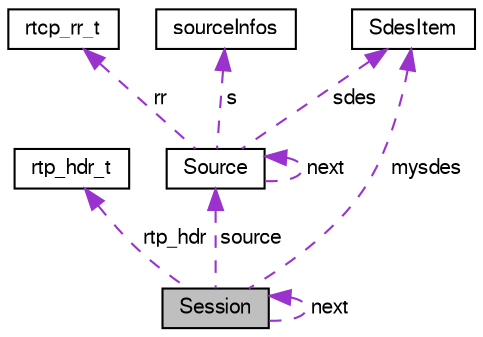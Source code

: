 digraph "Session"
{
 // LATEX_PDF_SIZE
  bgcolor="transparent";
  edge [fontname="FreeSans",fontsize="10",labelfontname="FreeSans",labelfontsize="10"];
  node [fontname="FreeSans",fontsize="10",shape=record];
  Node1 [label="Session",height=0.2,width=0.4,color="black", fillcolor="grey75", style="filled", fontcolor="black",tooltip="Session class Structure of a RTP session."];
  Node2 -> Node1 [dir="back",color="darkorchid3",fontsize="10",style="dashed",label=" rtp_hdr" ,fontname="FreeSans"];
  Node2 [label="rtp_hdr_t",height=0.2,width=0.4,color="black",URL="$a02132.html",tooltip="RTP data header."];
  Node3 -> Node1 [dir="back",color="darkorchid3",fontsize="10",style="dashed",label=" source" ,fontname="FreeSans"];
  Node3 [label="Source",height=0.2,width=0.4,color="black",URL="$a02200.html",tooltip="Source class Informations on a RTP source."];
  Node4 -> Node3 [dir="back",color="darkorchid3",fontsize="10",style="dashed",label=" rr" ,fontname="FreeSans"];
  Node4 [label="rtcp_rr_t",height=0.2,width=0.4,color="black",URL="$a02140.html",tooltip="Reception report block."];
  Node5 -> Node3 [dir="back",color="darkorchid3",fontsize="10",style="dashed",label=" s" ,fontname="FreeSans"];
  Node5 [label="sourceInfos",height=0.2,width=0.4,color="black",URL="$a02172.html",tooltip="Per-source state information network infos."];
  Node3 -> Node3 [dir="back",color="darkorchid3",fontsize="10",style="dashed",label=" next" ,fontname="FreeSans"];
  Node6 -> Node3 [dir="back",color="darkorchid3",fontsize="10",style="dashed",label=" sdes" ,fontname="FreeSans"];
  Node6 [label="SdesItem",height=0.2,width=0.4,color="black",URL="$a02180.html",tooltip="SDES item."];
  Node1 -> Node1 [dir="back",color="darkorchid3",fontsize="10",style="dashed",label=" next" ,fontname="FreeSans"];
  Node6 -> Node1 [dir="back",color="darkorchid3",fontsize="10",style="dashed",label=" mysdes" ,fontname="FreeSans"];
}

